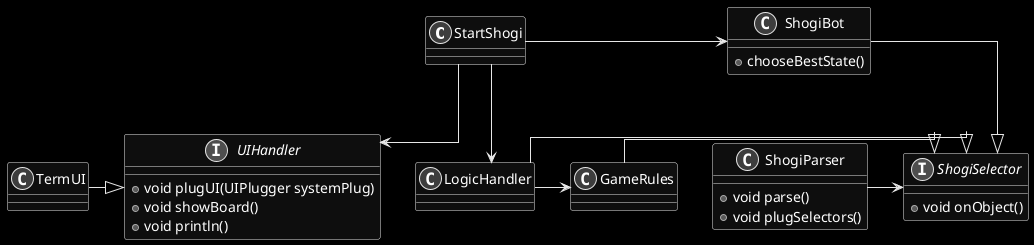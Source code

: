 @startuml
skinparam linetype ortho
skinparam monochrome reverse
skinparam shadowing false
' The main class of the program.
class StartShogi 

' Graphics UI handling
interface UIHandler
{
+ void plugUI(UIPlugger systemPlug)
+ void showBoard()
+ void println()
}
class TermUI 
StartShogi --> UIHandler
TermUI -|> UIHandler

' Game logic
class LogicHandler
class GameRules
LogicHandler -> GameRules
StartShogi --> LogicHandler

' JSON processing classes
class ShogiParser
{
+  void parse()
+ void plugSelectors()
}
interface ShogiSelector
{
+ void onObject()
}
LogicHandler -|>ShogiSelector
GameRules -|> ShogiSelector
ShogiBot -|> ShogiSelector
ShogiParser -> ShogiSelector

' AI
class ShogiBot
{
+ chooseBestState()
}
StartShogi->ShogiBot
@enduml
